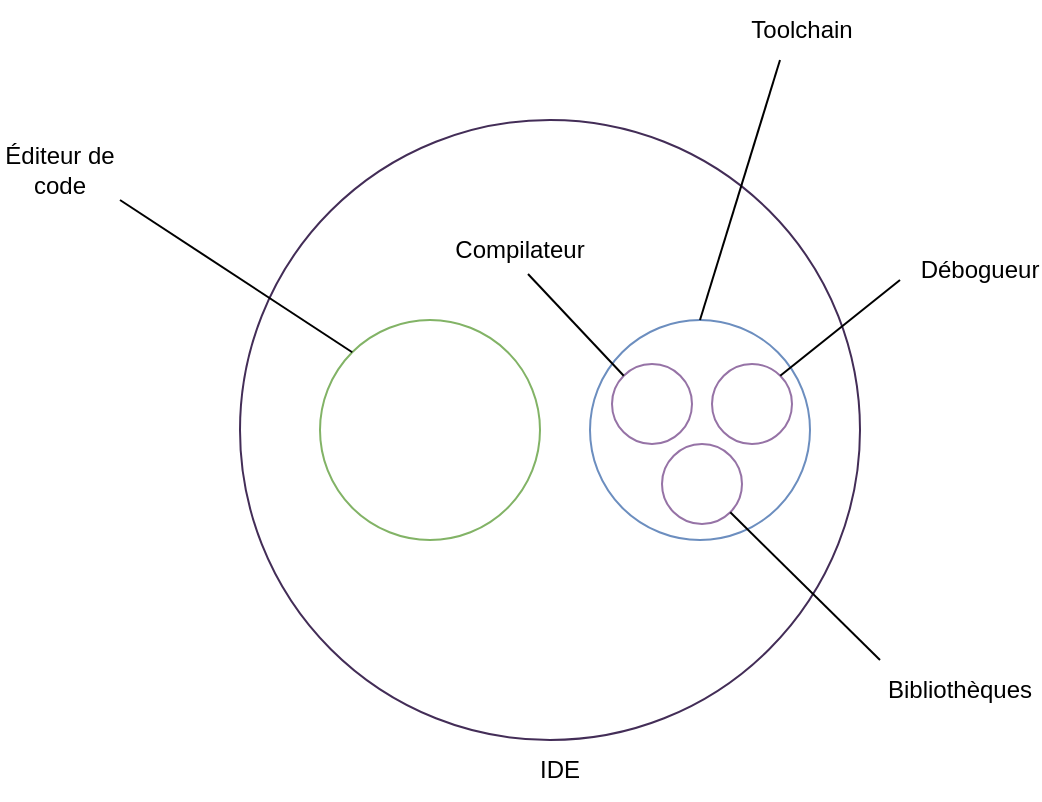 <mxfile version="22.0.3" type="device">
  <diagram name="Page-1" id="wBG6MBmfAQEyEWKxdH8R">
    <mxGraphModel dx="1084" dy="926" grid="1" gridSize="10" guides="1" tooltips="1" connect="1" arrows="1" fold="1" page="1" pageScale="1" pageWidth="1654" pageHeight="1169" math="0" shadow="0">
      <root>
        <mxCell id="0" />
        <mxCell id="1" parent="0" />
        <mxCell id="Y-KBNdAY24uzlhyVxi8V-2" value="" style="ellipse;whiteSpace=wrap;html=1;aspect=fixed;fillColor=none;fontColor=#ffffff;strokeColor=#432D57;" vertex="1" parent="1">
          <mxGeometry x="410" y="170" width="310" height="310" as="geometry" />
        </mxCell>
        <mxCell id="Y-KBNdAY24uzlhyVxi8V-4" value="" style="ellipse;whiteSpace=wrap;html=1;aspect=fixed;fillColor=none;strokeColor=#6c8ebf;" vertex="1" parent="1">
          <mxGeometry x="585" y="270" width="110" height="110" as="geometry" />
        </mxCell>
        <mxCell id="Y-KBNdAY24uzlhyVxi8V-5" value="" style="ellipse;whiteSpace=wrap;html=1;aspect=fixed;fillColor=none;strokeColor=#9673a6;" vertex="1" parent="1">
          <mxGeometry x="596" y="292" width="40" height="40" as="geometry" />
        </mxCell>
        <mxCell id="Y-KBNdAY24uzlhyVxi8V-6" value="" style="ellipse;whiteSpace=wrap;html=1;aspect=fixed;fillColor=none;strokeColor=#82b366;" vertex="1" parent="1">
          <mxGeometry x="450" y="270" width="110" height="110" as="geometry" />
        </mxCell>
        <mxCell id="Y-KBNdAY24uzlhyVxi8V-7" value="" style="ellipse;whiteSpace=wrap;html=1;aspect=fixed;fillColor=none;strokeColor=#9673a6;" vertex="1" parent="1">
          <mxGeometry x="646" y="292" width="40" height="40" as="geometry" />
        </mxCell>
        <mxCell id="Y-KBNdAY24uzlhyVxi8V-8" value="" style="ellipse;whiteSpace=wrap;html=1;aspect=fixed;fillColor=none;strokeColor=#9673a6;" vertex="1" parent="1">
          <mxGeometry x="621" y="332" width="40" height="40" as="geometry" />
        </mxCell>
        <mxCell id="Y-KBNdAY24uzlhyVxi8V-9" value="" style="endArrow=none;html=1;rounded=0;entryX=0;entryY=0;entryDx=0;entryDy=0;" edge="1" parent="1" target="Y-KBNdAY24uzlhyVxi8V-6">
          <mxGeometry width="50" height="50" relative="1" as="geometry">
            <mxPoint x="350" y="210" as="sourcePoint" />
            <mxPoint x="580" y="450" as="targetPoint" />
          </mxGeometry>
        </mxCell>
        <mxCell id="Y-KBNdAY24uzlhyVxi8V-10" value="Éditeur de code" style="text;strokeColor=none;align=center;fillColor=none;html=1;verticalAlign=middle;whiteSpace=wrap;rounded=0;" vertex="1" parent="1">
          <mxGeometry x="290" y="180" width="60" height="30" as="geometry" />
        </mxCell>
        <mxCell id="Y-KBNdAY24uzlhyVxi8V-11" value="" style="endArrow=none;html=1;rounded=0;entryX=0;entryY=0;entryDx=0;entryDy=0;" edge="1" parent="1" target="Y-KBNdAY24uzlhyVxi8V-5">
          <mxGeometry width="50" height="50" relative="1" as="geometry">
            <mxPoint x="554" y="247" as="sourcePoint" />
            <mxPoint x="476" y="296" as="targetPoint" />
          </mxGeometry>
        </mxCell>
        <mxCell id="Y-KBNdAY24uzlhyVxi8V-12" value="Compilateur" style="text;strokeColor=none;align=center;fillColor=none;html=1;verticalAlign=middle;whiteSpace=wrap;rounded=0;" vertex="1" parent="1">
          <mxGeometry x="520" y="220" width="60" height="30" as="geometry" />
        </mxCell>
        <mxCell id="Y-KBNdAY24uzlhyVxi8V-13" value="" style="endArrow=none;html=1;rounded=0;entryX=1;entryY=0;entryDx=0;entryDy=0;" edge="1" parent="1" target="Y-KBNdAY24uzlhyVxi8V-7">
          <mxGeometry width="50" height="50" relative="1" as="geometry">
            <mxPoint x="740" y="250" as="sourcePoint" />
            <mxPoint x="580" y="450" as="targetPoint" />
          </mxGeometry>
        </mxCell>
        <mxCell id="Y-KBNdAY24uzlhyVxi8V-14" value="" style="endArrow=none;html=1;rounded=0;entryX=1;entryY=1;entryDx=0;entryDy=0;" edge="1" parent="1" target="Y-KBNdAY24uzlhyVxi8V-8">
          <mxGeometry width="50" height="50" relative="1" as="geometry">
            <mxPoint x="730" y="440" as="sourcePoint" />
            <mxPoint x="580" y="450" as="targetPoint" />
          </mxGeometry>
        </mxCell>
        <mxCell id="Y-KBNdAY24uzlhyVxi8V-15" value="" style="endArrow=none;html=1;rounded=0;entryX=0.5;entryY=0;entryDx=0;entryDy=0;" edge="1" parent="1" target="Y-KBNdAY24uzlhyVxi8V-4">
          <mxGeometry width="50" height="50" relative="1" as="geometry">
            <mxPoint x="680" y="140" as="sourcePoint" />
            <mxPoint x="580" y="450" as="targetPoint" />
          </mxGeometry>
        </mxCell>
        <mxCell id="Y-KBNdAY24uzlhyVxi8V-16" value="Toolchain" style="text;strokeColor=none;align=center;fillColor=none;html=1;verticalAlign=middle;whiteSpace=wrap;rounded=0;" vertex="1" parent="1">
          <mxGeometry x="661" y="110" width="60" height="30" as="geometry" />
        </mxCell>
        <mxCell id="Y-KBNdAY24uzlhyVxi8V-17" value="Débogueur" style="text;strokeColor=none;align=center;fillColor=none;html=1;verticalAlign=middle;whiteSpace=wrap;rounded=0;" vertex="1" parent="1">
          <mxGeometry x="750" y="230" width="60" height="30" as="geometry" />
        </mxCell>
        <mxCell id="Y-KBNdAY24uzlhyVxi8V-18" value="Bibliothèques" style="text;strokeColor=none;align=center;fillColor=none;html=1;verticalAlign=middle;whiteSpace=wrap;rounded=0;" vertex="1" parent="1">
          <mxGeometry x="740" y="440" width="60" height="30" as="geometry" />
        </mxCell>
        <mxCell id="Y-KBNdAY24uzlhyVxi8V-19" value="IDE" style="text;strokeColor=none;align=center;fillColor=none;html=1;verticalAlign=middle;whiteSpace=wrap;rounded=0;" vertex="1" parent="1">
          <mxGeometry x="540" y="480" width="60" height="30" as="geometry" />
        </mxCell>
      </root>
    </mxGraphModel>
  </diagram>
</mxfile>
